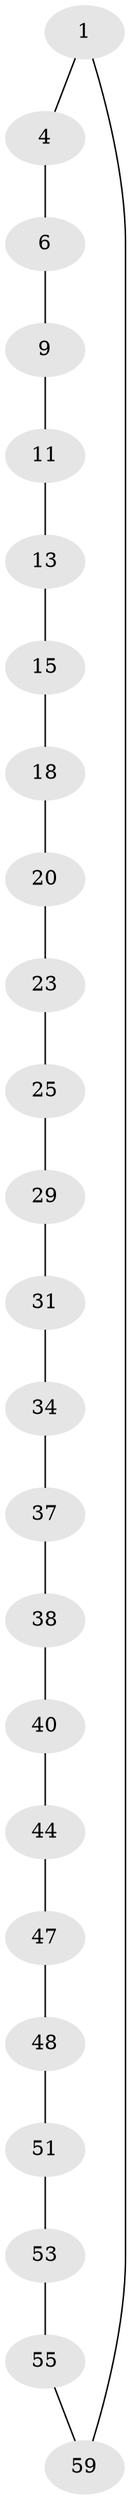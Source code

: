 // original degree distribution, {2: 1.0}
// Generated by graph-tools (version 1.1) at 2025/20/03/04/25 18:20:14]
// undirected, 24 vertices, 24 edges
graph export_dot {
graph [start="1"]
  node [color=gray90,style=filled];
  1 [super="+2+61"];
  4 [super="+5"];
  6 [super="+7"];
  9 [super="+10"];
  11 [super="+12"];
  13 [super="+14"];
  15 [super="+16"];
  18 [super="+19"];
  20 [super="+21"];
  23 [super="+24"];
  25 [super="+26"];
  29 [super="+30"];
  31 [super="+32"];
  34 [super="+35"];
  37;
  38 [super="+39"];
  40 [super="+41"];
  44 [super="+45"];
  47;
  48 [super="+49"];
  51 [super="+52"];
  53 [super="+54"];
  55 [super="+56"];
  59 [super="+60"];
  1 -- 4;
  1 -- 59;
  4 -- 6;
  6 -- 9;
  9 -- 11;
  11 -- 13;
  13 -- 15;
  15 -- 18;
  18 -- 20;
  20 -- 23;
  23 -- 25;
  25 -- 29;
  29 -- 31;
  31 -- 34;
  34 -- 37;
  37 -- 38;
  38 -- 40;
  40 -- 44;
  44 -- 47;
  47 -- 48;
  48 -- 51;
  51 -- 53;
  53 -- 55;
  55 -- 59;
}

